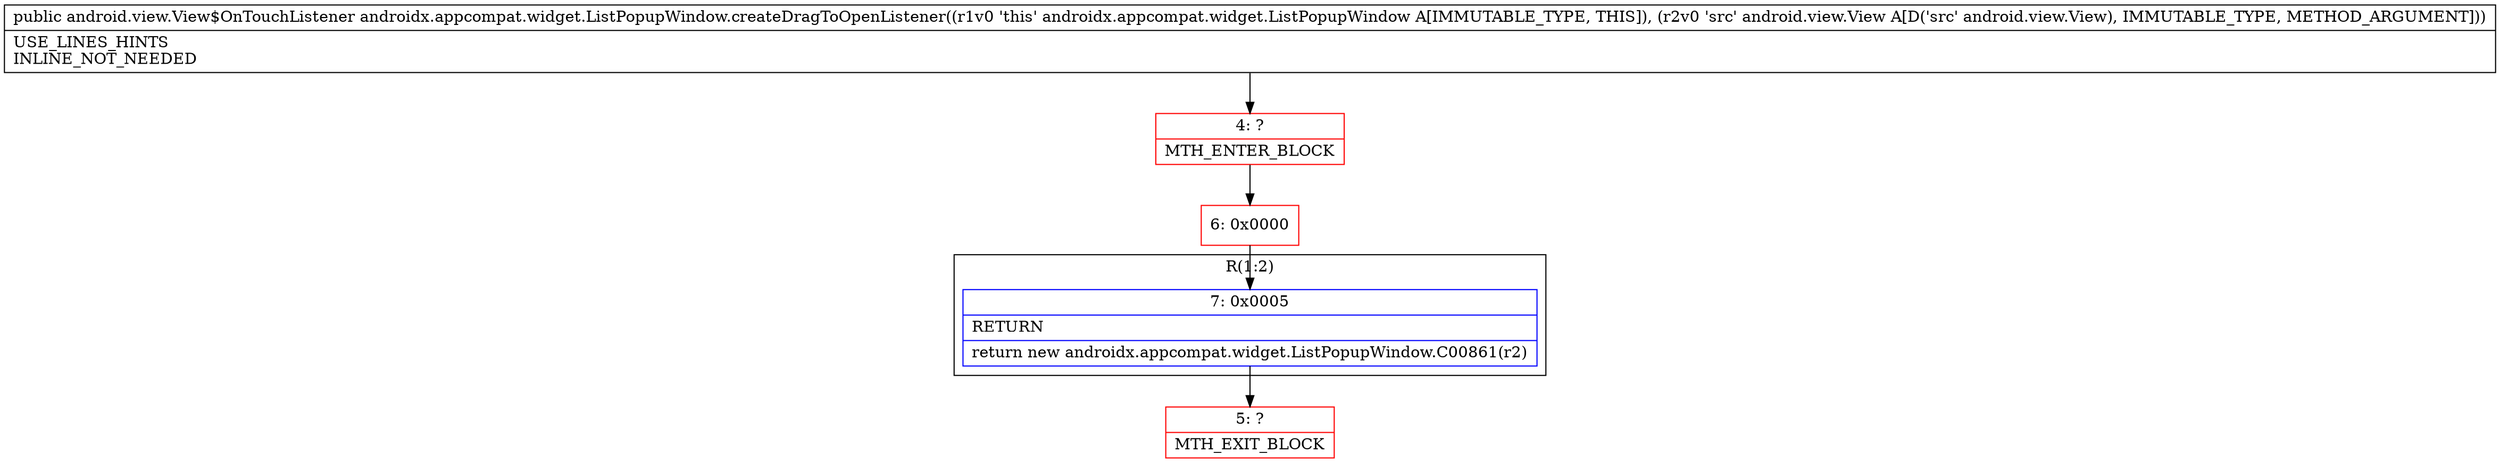 digraph "CFG forandroidx.appcompat.widget.ListPopupWindow.createDragToOpenListener(Landroid\/view\/View;)Landroid\/view\/View$OnTouchListener;" {
subgraph cluster_Region_1432151899 {
label = "R(1:2)";
node [shape=record,color=blue];
Node_7 [shape=record,label="{7\:\ 0x0005|RETURN\l|return new androidx.appcompat.widget.ListPopupWindow.C00861(r2)\l}"];
}
Node_4 [shape=record,color=red,label="{4\:\ ?|MTH_ENTER_BLOCK\l}"];
Node_6 [shape=record,color=red,label="{6\:\ 0x0000}"];
Node_5 [shape=record,color=red,label="{5\:\ ?|MTH_EXIT_BLOCK\l}"];
MethodNode[shape=record,label="{public android.view.View$OnTouchListener androidx.appcompat.widget.ListPopupWindow.createDragToOpenListener((r1v0 'this' androidx.appcompat.widget.ListPopupWindow A[IMMUTABLE_TYPE, THIS]), (r2v0 'src' android.view.View A[D('src' android.view.View), IMMUTABLE_TYPE, METHOD_ARGUMENT]))  | USE_LINES_HINTS\lINLINE_NOT_NEEDED\l}"];
MethodNode -> Node_4;Node_7 -> Node_5;
Node_4 -> Node_6;
Node_6 -> Node_7;
}

